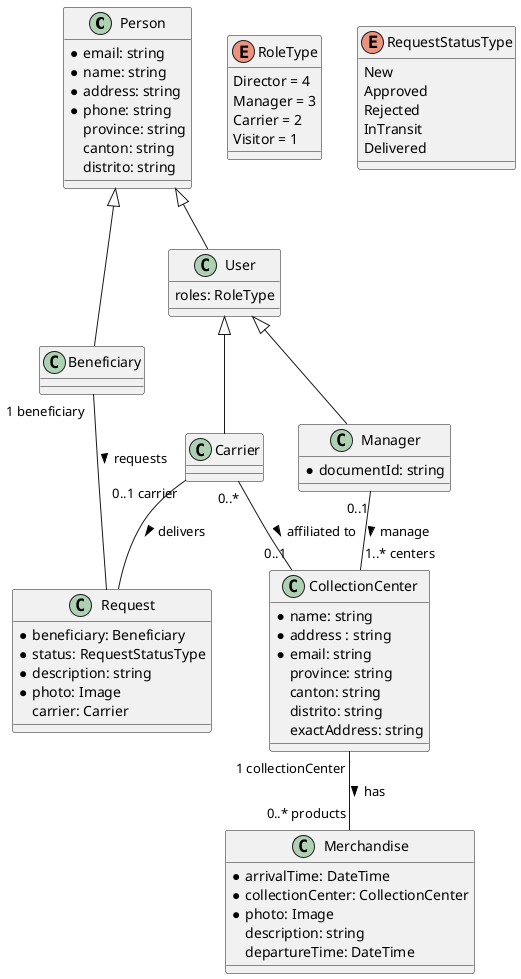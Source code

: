 @startuml covid sos datamodel
class Person {
  *email: string
  *name: string
  *address: string
  *phone: string
  province: string
  canton: string
  distrito: string
}

class Beneficiary {
}
Person <|-- Beneficiary

class User {
  roles: RoleType
}

Person <|-- User

User <|-- Carrier
User <|-- Manager

class CollectionCenter {
  *name: string
  *address : string
  *email: string
  province: string
  canton: string
  distrito: string
  exactAddress: string
}

class Manager {
  *documentId: string
}

class Merchandise {
  *arrivalTime: DateTime
  *collectionCenter: CollectionCenter
  *photo: Image
  description: string
  departureTime: DateTime
}

class Request {
  *beneficiary: Beneficiary
  *status: RequestStatusType
  *description: string
  *photo: Image
  carrier: Carrier
}

enum RoleType {
  Director = 4
  Manager = 3
  Carrier = 2
  Visitor = 1
}

enum RequestStatusType {
  New
  Approved
  Rejected
  InTransit
  Delivered
}

Manager "0..1" -- "1..* centers" CollectionCenter : manage >
CollectionCenter "  1 collectionCenter" -- "0..* products" Merchandise : has >
Carrier "0..1 carrier" -- Request : delivers >
Carrier "0..*" -- "0..1" CollectionCenter : affiliated to >
Beneficiary "1 beneficiary" -- Request : requests >
@enduml
